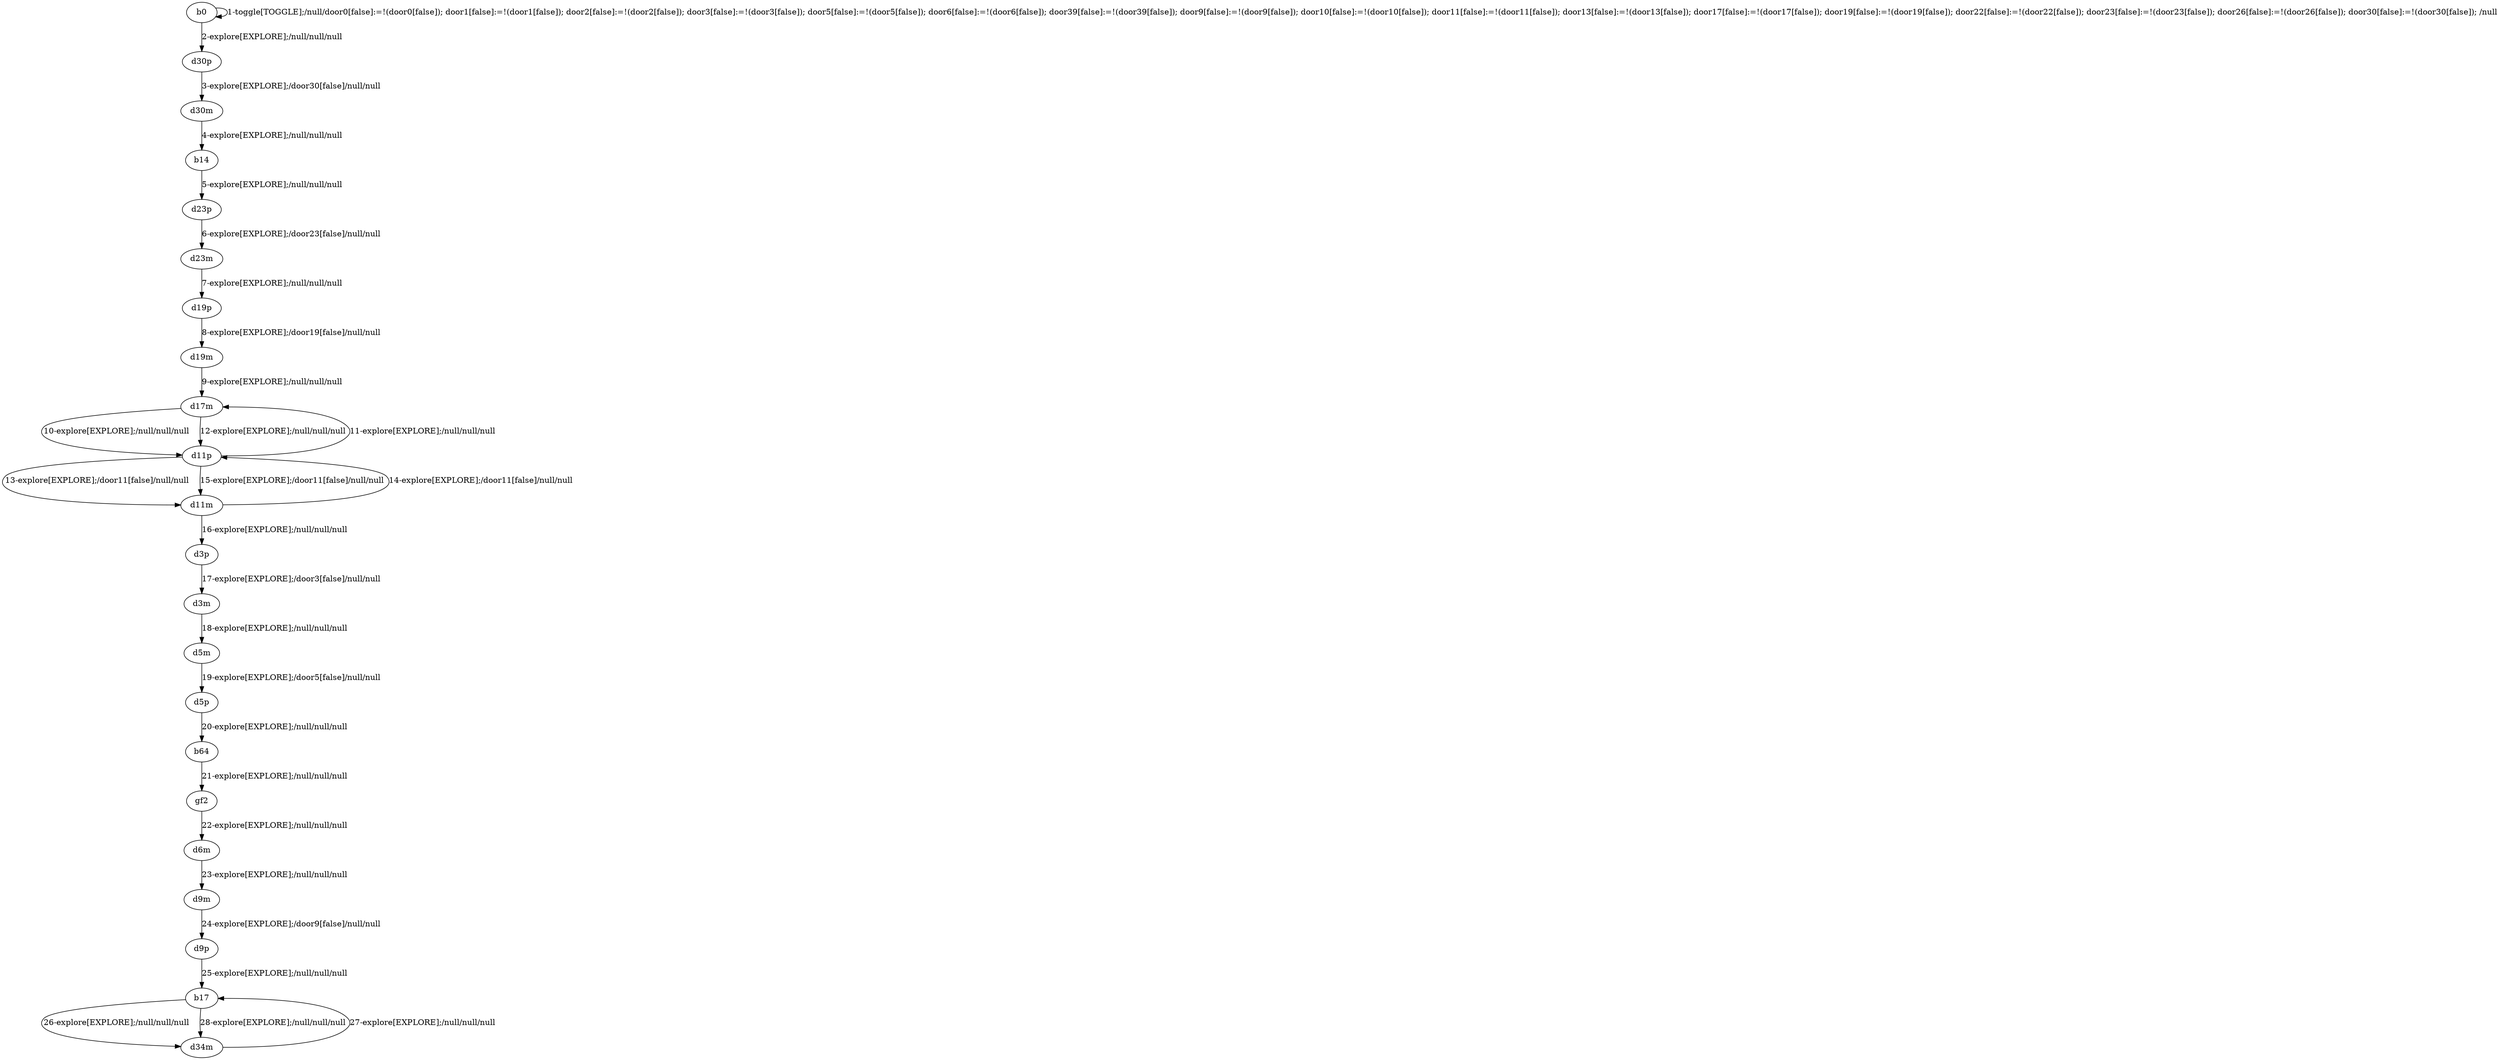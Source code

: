 # Total number of goals covered by this test: 1
# d11p --> d17m

digraph g {
"b0" -> "b0" [label = "1-toggle[TOGGLE];/null/door0[false]:=!(door0[false]); door1[false]:=!(door1[false]); door2[false]:=!(door2[false]); door3[false]:=!(door3[false]); door5[false]:=!(door5[false]); door6[false]:=!(door6[false]); door39[false]:=!(door39[false]); door9[false]:=!(door9[false]); door10[false]:=!(door10[false]); door11[false]:=!(door11[false]); door13[false]:=!(door13[false]); door17[false]:=!(door17[false]); door19[false]:=!(door19[false]); door22[false]:=!(door22[false]); door23[false]:=!(door23[false]); door26[false]:=!(door26[false]); door30[false]:=!(door30[false]); /null"];
"b0" -> "d30p" [label = "2-explore[EXPLORE];/null/null/null"];
"d30p" -> "d30m" [label = "3-explore[EXPLORE];/door30[false]/null/null"];
"d30m" -> "b14" [label = "4-explore[EXPLORE];/null/null/null"];
"b14" -> "d23p" [label = "5-explore[EXPLORE];/null/null/null"];
"d23p" -> "d23m" [label = "6-explore[EXPLORE];/door23[false]/null/null"];
"d23m" -> "d19p" [label = "7-explore[EXPLORE];/null/null/null"];
"d19p" -> "d19m" [label = "8-explore[EXPLORE];/door19[false]/null/null"];
"d19m" -> "d17m" [label = "9-explore[EXPLORE];/null/null/null"];
"d17m" -> "d11p" [label = "10-explore[EXPLORE];/null/null/null"];
"d11p" -> "d17m" [label = "11-explore[EXPLORE];/null/null/null"];
"d17m" -> "d11p" [label = "12-explore[EXPLORE];/null/null/null"];
"d11p" -> "d11m" [label = "13-explore[EXPLORE];/door11[false]/null/null"];
"d11m" -> "d11p" [label = "14-explore[EXPLORE];/door11[false]/null/null"];
"d11p" -> "d11m" [label = "15-explore[EXPLORE];/door11[false]/null/null"];
"d11m" -> "d3p" [label = "16-explore[EXPLORE];/null/null/null"];
"d3p" -> "d3m" [label = "17-explore[EXPLORE];/door3[false]/null/null"];
"d3m" -> "d5m" [label = "18-explore[EXPLORE];/null/null/null"];
"d5m" -> "d5p" [label = "19-explore[EXPLORE];/door5[false]/null/null"];
"d5p" -> "b64" [label = "20-explore[EXPLORE];/null/null/null"];
"b64" -> "gf2" [label = "21-explore[EXPLORE];/null/null/null"];
"gf2" -> "d6m" [label = "22-explore[EXPLORE];/null/null/null"];
"d6m" -> "d9m" [label = "23-explore[EXPLORE];/null/null/null"];
"d9m" -> "d9p" [label = "24-explore[EXPLORE];/door9[false]/null/null"];
"d9p" -> "b17" [label = "25-explore[EXPLORE];/null/null/null"];
"b17" -> "d34m" [label = "26-explore[EXPLORE];/null/null/null"];
"d34m" -> "b17" [label = "27-explore[EXPLORE];/null/null/null"];
"b17" -> "d34m" [label = "28-explore[EXPLORE];/null/null/null"];
}